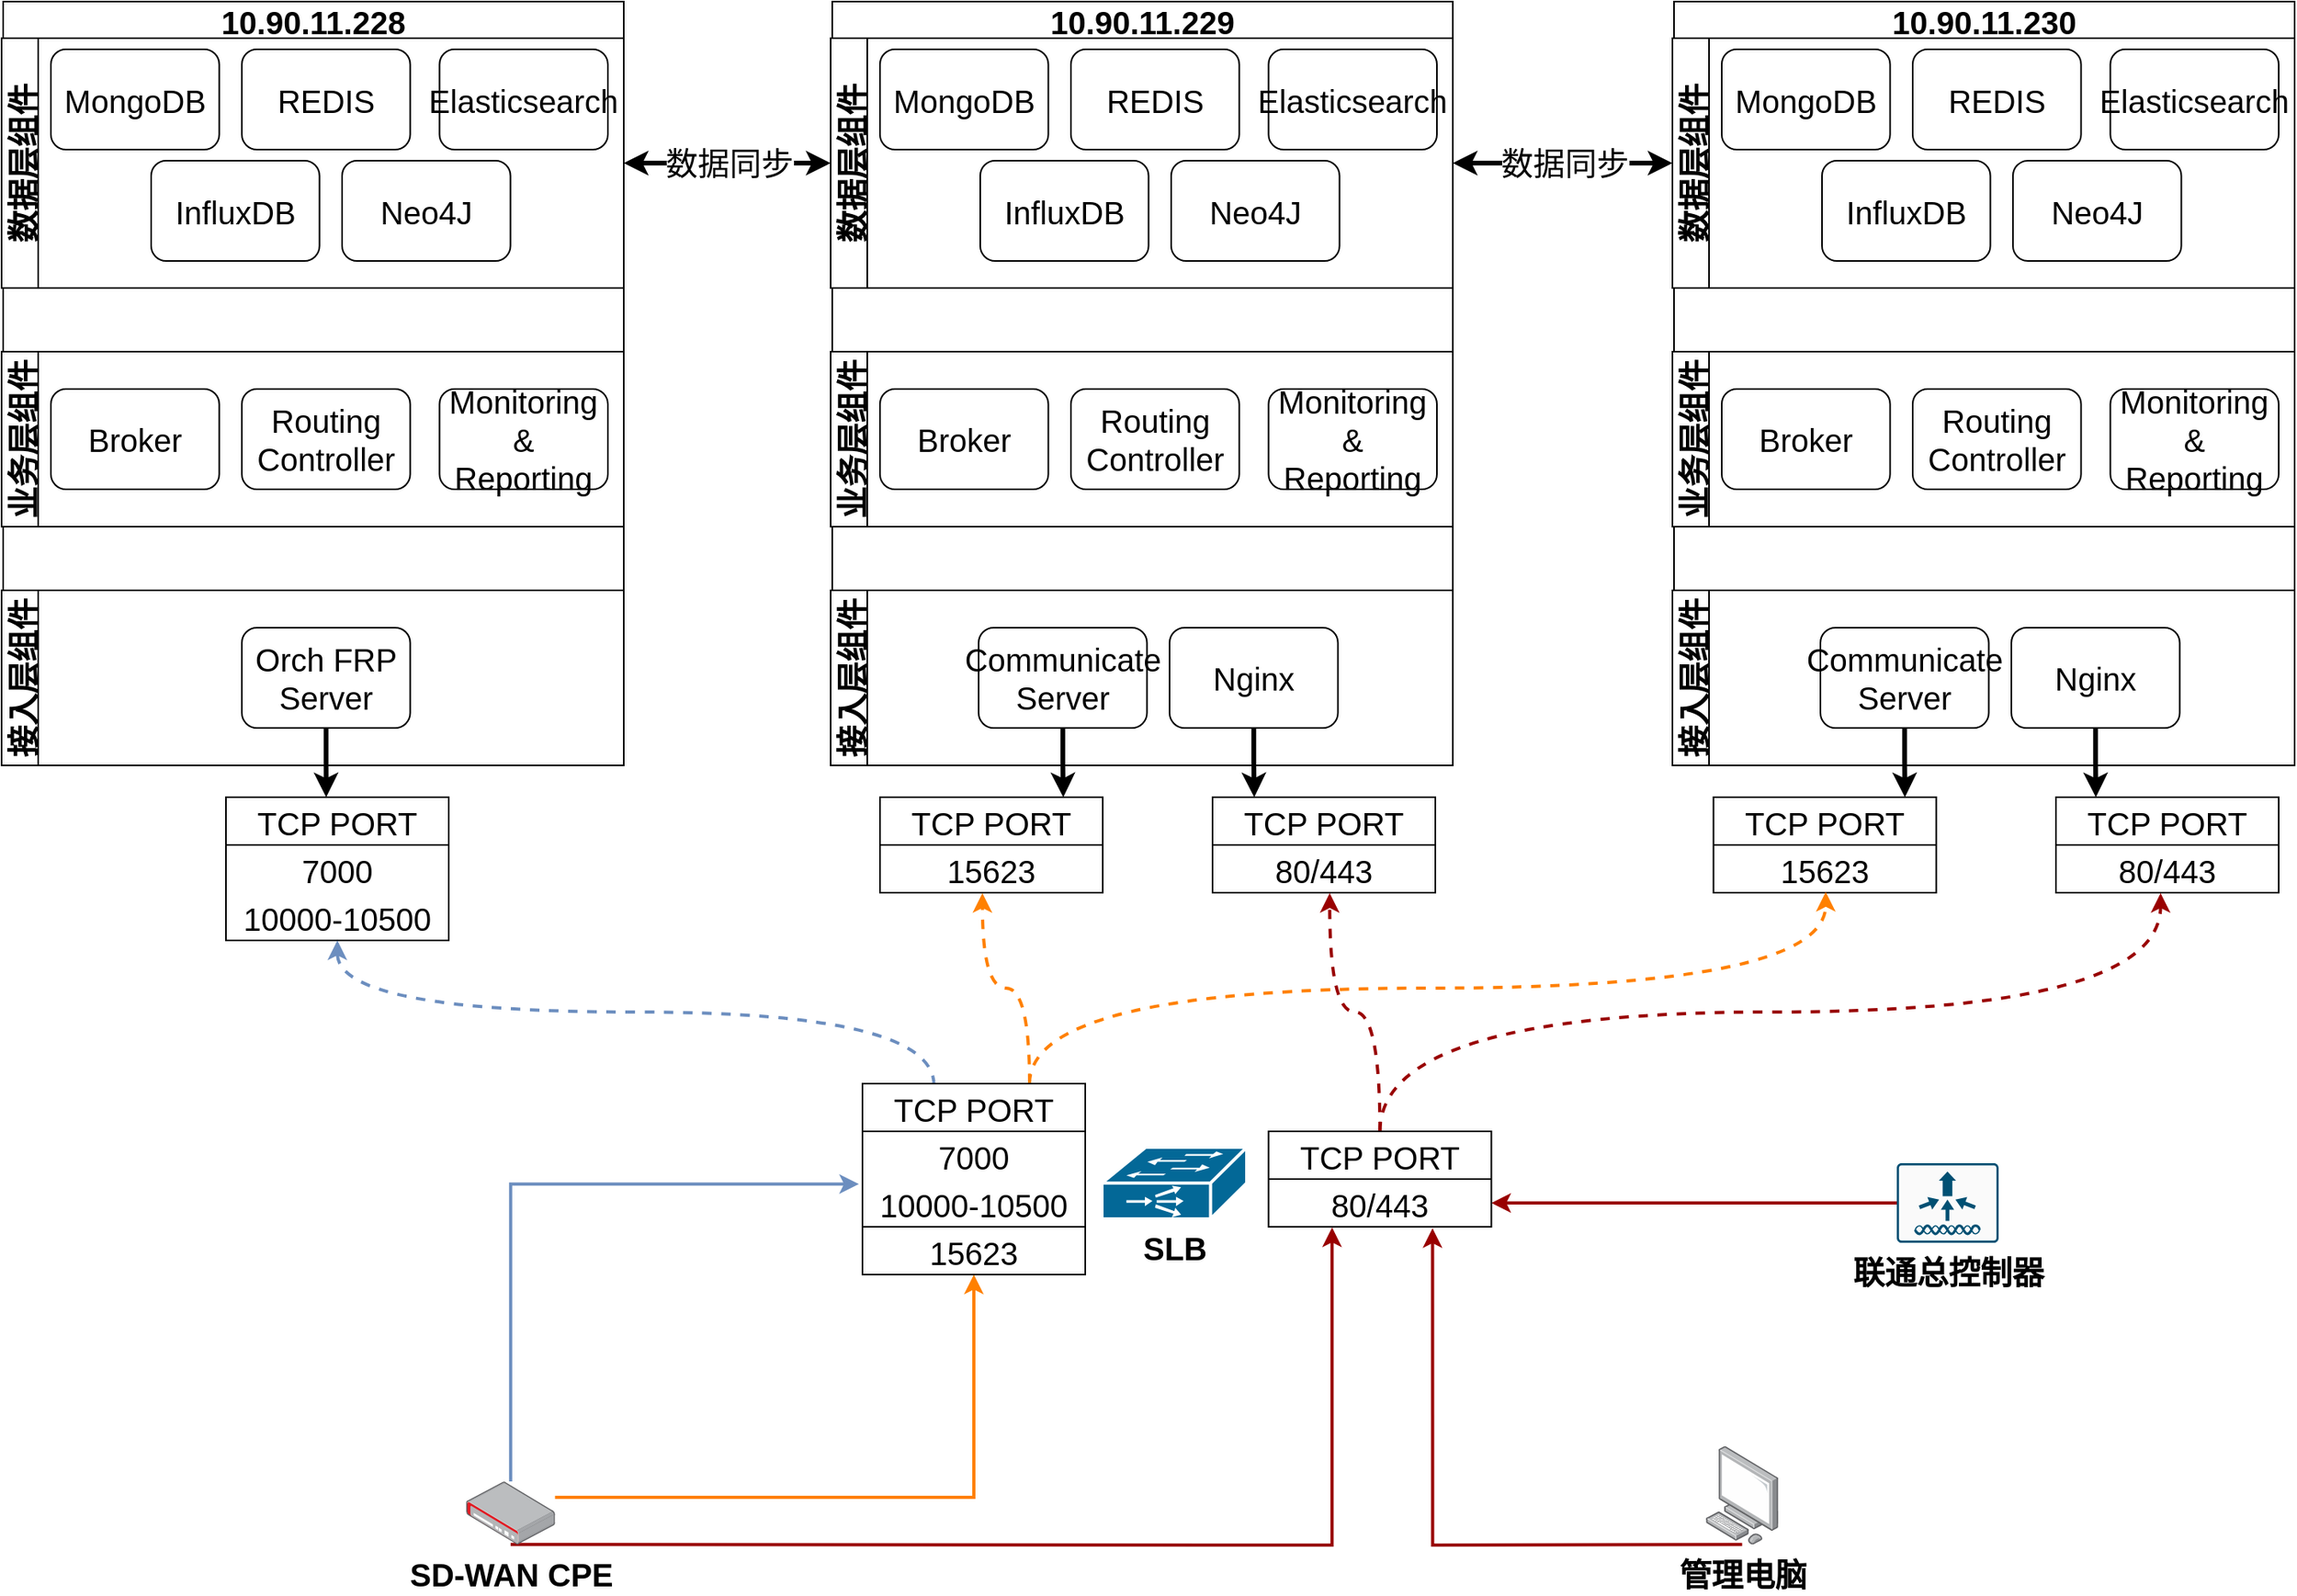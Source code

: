 <mxfile version="16.2.4" type="github" pages="2">
  <diagram id="iCxHkH0ye4skaw0CeFtn" name="Page-1">
    <mxGraphModel dx="2705" dy="1300" grid="1" gridSize="10" guides="1" tooltips="1" connect="1" arrows="1" fold="1" page="1" pageScale="1" pageWidth="827" pageHeight="1169" math="0" shadow="0">
      <root>
        <mxCell id="0" />
        <mxCell id="1" parent="0" />
        <mxCell id="NFXXbQDE4Z7tO0__Q5_t-3" value="10.90.11.229" style="swimlane;fontSize=20;align=center;" vertex="1" parent="1">
          <mxGeometry x="-239" y="270" width="390" height="480" as="geometry" />
        </mxCell>
        <mxCell id="NFXXbQDE4Z7tO0__Q5_t-4" value="数据层组件" style="swimlane;horizontal=0;fontSize=20;align=center;" vertex="1" parent="NFXXbQDE4Z7tO0__Q5_t-3">
          <mxGeometry x="-1" y="23" width="391" height="157" as="geometry" />
        </mxCell>
        <mxCell id="NFXXbQDE4Z7tO0__Q5_t-2" value="MongoDB" style="rounded=1;whiteSpace=wrap;html=1;fontSize=20;align=center;" vertex="1" parent="NFXXbQDE4Z7tO0__Q5_t-4">
          <mxGeometry x="31" y="7" width="105.791" height="63" as="geometry" />
        </mxCell>
        <mxCell id="NFXXbQDE4Z7tO0__Q5_t-9" value="REDIS" style="rounded=1;whiteSpace=wrap;html=1;fontSize=20;align=center;" vertex="1" parent="NFXXbQDE4Z7tO0__Q5_t-4">
          <mxGeometry x="150.999" y="7" width="105.791" height="63" as="geometry" />
        </mxCell>
        <mxCell id="NFXXbQDE4Z7tO0__Q5_t-11" value="Elasticsearch" style="rounded=1;whiteSpace=wrap;html=1;fontSize=20;align=center;" vertex="1" parent="NFXXbQDE4Z7tO0__Q5_t-4">
          <mxGeometry x="275.209" y="7" width="105.791" height="63" as="geometry" />
        </mxCell>
        <mxCell id="NFXXbQDE4Z7tO0__Q5_t-13" value="InfluxDB" style="rounded=1;whiteSpace=wrap;html=1;fontSize=20;align=center;" vertex="1" parent="NFXXbQDE4Z7tO0__Q5_t-4">
          <mxGeometry x="94" y="77" width="105.791" height="63" as="geometry" />
        </mxCell>
        <mxCell id="NFXXbQDE4Z7tO0__Q5_t-14" value="Neo4J" style="rounded=1;whiteSpace=wrap;html=1;fontSize=20;align=center;" vertex="1" parent="NFXXbQDE4Z7tO0__Q5_t-4">
          <mxGeometry x="213.999" y="77" width="105.791" height="63" as="geometry" />
        </mxCell>
        <mxCell id="NFXXbQDE4Z7tO0__Q5_t-15" value="业务层组件" style="swimlane;horizontal=0;fontSize=20;align=center;" vertex="1" parent="NFXXbQDE4Z7tO0__Q5_t-3">
          <mxGeometry x="-1" y="220" width="391" height="110" as="geometry" />
        </mxCell>
        <mxCell id="NFXXbQDE4Z7tO0__Q5_t-16" value="Broker" style="rounded=1;whiteSpace=wrap;html=1;fontSize=20;align=center;" vertex="1" parent="NFXXbQDE4Z7tO0__Q5_t-15">
          <mxGeometry x="31" y="23.5" width="105.791" height="63" as="geometry" />
        </mxCell>
        <mxCell id="NFXXbQDE4Z7tO0__Q5_t-17" value="Routing&lt;br style=&quot;font-size: 20px;&quot;&gt;Controller" style="rounded=1;whiteSpace=wrap;html=1;fontSize=20;align=center;" vertex="1" parent="NFXXbQDE4Z7tO0__Q5_t-15">
          <mxGeometry x="150.999" y="23.5" width="105.791" height="63" as="geometry" />
        </mxCell>
        <mxCell id="NFXXbQDE4Z7tO0__Q5_t-18" value="Monitoring &amp;amp;&lt;br style=&quot;font-size: 20px;&quot;&gt;Reporting" style="rounded=1;whiteSpace=wrap;html=1;fontSize=20;align=center;" vertex="1" parent="NFXXbQDE4Z7tO0__Q5_t-15">
          <mxGeometry x="275.209" y="23.5" width="105.791" height="63" as="geometry" />
        </mxCell>
        <mxCell id="NFXXbQDE4Z7tO0__Q5_t-21" value="接入层组件" style="swimlane;horizontal=0;fontSize=20;align=center;" vertex="1" parent="NFXXbQDE4Z7tO0__Q5_t-3">
          <mxGeometry x="-1" y="370" width="391" height="110" as="geometry" />
        </mxCell>
        <mxCell id="NFXXbQDE4Z7tO0__Q5_t-22" value="Communicate&lt;br style=&quot;font-size: 20px;&quot;&gt;Server" style="rounded=1;whiteSpace=wrap;html=1;fontSize=20;align=center;" vertex="1" parent="NFXXbQDE4Z7tO0__Q5_t-21">
          <mxGeometry x="93" y="23.5" width="105.791" height="63" as="geometry" />
        </mxCell>
        <mxCell id="NFXXbQDE4Z7tO0__Q5_t-23" value="Nginx" style="rounded=1;whiteSpace=wrap;html=1;fontSize=20;align=center;" vertex="1" parent="NFXXbQDE4Z7tO0__Q5_t-21">
          <mxGeometry x="212.999" y="23.5" width="105.791" height="63" as="geometry" />
        </mxCell>
        <mxCell id="NFXXbQDE4Z7tO0__Q5_t-25" value="10.90.11.228" style="swimlane;fontSize=20;align=center;" vertex="1" parent="1">
          <mxGeometry x="-760" y="270" width="390" height="480" as="geometry" />
        </mxCell>
        <mxCell id="NFXXbQDE4Z7tO0__Q5_t-26" value="数据层组件" style="swimlane;horizontal=0;fontSize=20;align=center;" vertex="1" parent="NFXXbQDE4Z7tO0__Q5_t-25">
          <mxGeometry x="-1" y="23" width="391" height="157" as="geometry" />
        </mxCell>
        <mxCell id="NFXXbQDE4Z7tO0__Q5_t-27" value="MongoDB" style="rounded=1;whiteSpace=wrap;html=1;fontSize=20;align=center;" vertex="1" parent="NFXXbQDE4Z7tO0__Q5_t-26">
          <mxGeometry x="31" y="7" width="105.791" height="63" as="geometry" />
        </mxCell>
        <mxCell id="NFXXbQDE4Z7tO0__Q5_t-28" value="REDIS" style="rounded=1;whiteSpace=wrap;html=1;fontSize=20;align=center;" vertex="1" parent="NFXXbQDE4Z7tO0__Q5_t-26">
          <mxGeometry x="150.999" y="7" width="105.791" height="63" as="geometry" />
        </mxCell>
        <mxCell id="NFXXbQDE4Z7tO0__Q5_t-29" value="Elasticsearch" style="rounded=1;whiteSpace=wrap;html=1;fontSize=20;align=center;" vertex="1" parent="NFXXbQDE4Z7tO0__Q5_t-26">
          <mxGeometry x="275.209" y="7" width="105.791" height="63" as="geometry" />
        </mxCell>
        <mxCell id="NFXXbQDE4Z7tO0__Q5_t-30" value="InfluxDB" style="rounded=1;whiteSpace=wrap;html=1;fontSize=20;align=center;" vertex="1" parent="NFXXbQDE4Z7tO0__Q5_t-26">
          <mxGeometry x="94" y="77" width="105.791" height="63" as="geometry" />
        </mxCell>
        <mxCell id="NFXXbQDE4Z7tO0__Q5_t-31" value="Neo4J" style="rounded=1;whiteSpace=wrap;html=1;fontSize=20;align=center;" vertex="1" parent="NFXXbQDE4Z7tO0__Q5_t-26">
          <mxGeometry x="213.999" y="77" width="105.791" height="63" as="geometry" />
        </mxCell>
        <mxCell id="NFXXbQDE4Z7tO0__Q5_t-32" value="业务层组件" style="swimlane;horizontal=0;fontSize=20;align=center;" vertex="1" parent="NFXXbQDE4Z7tO0__Q5_t-25">
          <mxGeometry x="-1" y="220" width="391" height="110" as="geometry" />
        </mxCell>
        <mxCell id="NFXXbQDE4Z7tO0__Q5_t-33" value="Broker" style="rounded=1;whiteSpace=wrap;html=1;fontSize=20;align=center;" vertex="1" parent="NFXXbQDE4Z7tO0__Q5_t-32">
          <mxGeometry x="31" y="23.5" width="105.791" height="63" as="geometry" />
        </mxCell>
        <mxCell id="NFXXbQDE4Z7tO0__Q5_t-34" value="Routing&lt;br style=&quot;font-size: 20px;&quot;&gt;Controller" style="rounded=1;whiteSpace=wrap;html=1;fontSize=20;align=center;" vertex="1" parent="NFXXbQDE4Z7tO0__Q5_t-32">
          <mxGeometry x="150.999" y="23.5" width="105.791" height="63" as="geometry" />
        </mxCell>
        <mxCell id="NFXXbQDE4Z7tO0__Q5_t-35" value="Monitoring &amp;amp;&lt;br style=&quot;font-size: 20px;&quot;&gt;Reporting" style="rounded=1;whiteSpace=wrap;html=1;fontSize=20;align=center;" vertex="1" parent="NFXXbQDE4Z7tO0__Q5_t-32">
          <mxGeometry x="275.209" y="23.5" width="105.791" height="63" as="geometry" />
        </mxCell>
        <mxCell id="NFXXbQDE4Z7tO0__Q5_t-36" value="接入层组件" style="swimlane;horizontal=0;fontSize=20;align=center;" vertex="1" parent="NFXXbQDE4Z7tO0__Q5_t-25">
          <mxGeometry x="-1" y="370" width="391" height="110" as="geometry" />
        </mxCell>
        <mxCell id="NFXXbQDE4Z7tO0__Q5_t-38" value="Orch FRP&lt;br style=&quot;font-size: 20px;&quot;&gt;Server" style="rounded=1;whiteSpace=wrap;html=1;fontSize=20;align=center;" vertex="1" parent="NFXXbQDE4Z7tO0__Q5_t-36">
          <mxGeometry x="150.999" y="23.5" width="105.791" height="63" as="geometry" />
        </mxCell>
        <mxCell id="NFXXbQDE4Z7tO0__Q5_t-56" value="10.90.11.230" style="swimlane;fontSize=20;align=center;" vertex="1" parent="1">
          <mxGeometry x="290" y="270" width="390" height="480" as="geometry" />
        </mxCell>
        <mxCell id="NFXXbQDE4Z7tO0__Q5_t-57" value="数据层组件" style="swimlane;horizontal=0;fontSize=20;align=center;" vertex="1" parent="NFXXbQDE4Z7tO0__Q5_t-56">
          <mxGeometry x="-1" y="23" width="391" height="157" as="geometry" />
        </mxCell>
        <mxCell id="NFXXbQDE4Z7tO0__Q5_t-58" value="MongoDB" style="rounded=1;whiteSpace=wrap;html=1;fontSize=20;align=center;" vertex="1" parent="NFXXbQDE4Z7tO0__Q5_t-57">
          <mxGeometry x="31" y="7" width="105.791" height="63" as="geometry" />
        </mxCell>
        <mxCell id="NFXXbQDE4Z7tO0__Q5_t-59" value="REDIS" style="rounded=1;whiteSpace=wrap;html=1;fontSize=20;align=center;" vertex="1" parent="NFXXbQDE4Z7tO0__Q5_t-57">
          <mxGeometry x="150.999" y="7" width="105.791" height="63" as="geometry" />
        </mxCell>
        <mxCell id="NFXXbQDE4Z7tO0__Q5_t-60" value="Elasticsearch" style="rounded=1;whiteSpace=wrap;html=1;fontSize=20;align=center;" vertex="1" parent="NFXXbQDE4Z7tO0__Q5_t-57">
          <mxGeometry x="275.209" y="7" width="105.791" height="63" as="geometry" />
        </mxCell>
        <mxCell id="NFXXbQDE4Z7tO0__Q5_t-61" value="InfluxDB" style="rounded=1;whiteSpace=wrap;html=1;fontSize=20;align=center;" vertex="1" parent="NFXXbQDE4Z7tO0__Q5_t-57">
          <mxGeometry x="94" y="77" width="105.791" height="63" as="geometry" />
        </mxCell>
        <mxCell id="NFXXbQDE4Z7tO0__Q5_t-62" value="Neo4J" style="rounded=1;whiteSpace=wrap;html=1;fontSize=20;align=center;" vertex="1" parent="NFXXbQDE4Z7tO0__Q5_t-57">
          <mxGeometry x="213.999" y="77" width="105.791" height="63" as="geometry" />
        </mxCell>
        <mxCell id="NFXXbQDE4Z7tO0__Q5_t-63" value="业务层组件" style="swimlane;horizontal=0;fontSize=20;align=center;" vertex="1" parent="NFXXbQDE4Z7tO0__Q5_t-56">
          <mxGeometry x="-1" y="220" width="391" height="110" as="geometry" />
        </mxCell>
        <mxCell id="NFXXbQDE4Z7tO0__Q5_t-64" value="Broker" style="rounded=1;whiteSpace=wrap;html=1;fontSize=20;align=center;" vertex="1" parent="NFXXbQDE4Z7tO0__Q5_t-63">
          <mxGeometry x="31" y="23.5" width="105.791" height="63" as="geometry" />
        </mxCell>
        <mxCell id="NFXXbQDE4Z7tO0__Q5_t-65" value="Routing&lt;br style=&quot;font-size: 20px;&quot;&gt;Controller" style="rounded=1;whiteSpace=wrap;html=1;fontSize=20;align=center;" vertex="1" parent="NFXXbQDE4Z7tO0__Q5_t-63">
          <mxGeometry x="150.999" y="23.5" width="105.791" height="63" as="geometry" />
        </mxCell>
        <mxCell id="NFXXbQDE4Z7tO0__Q5_t-66" value="Monitoring &amp;amp;&lt;br style=&quot;font-size: 20px;&quot;&gt;Reporting" style="rounded=1;whiteSpace=wrap;html=1;fontSize=20;align=center;" vertex="1" parent="NFXXbQDE4Z7tO0__Q5_t-63">
          <mxGeometry x="275.209" y="23.5" width="105.791" height="63" as="geometry" />
        </mxCell>
        <mxCell id="NFXXbQDE4Z7tO0__Q5_t-67" value="接入层组件" style="swimlane;horizontal=0;fontSize=20;align=center;" vertex="1" parent="NFXXbQDE4Z7tO0__Q5_t-56">
          <mxGeometry x="-1" y="370" width="391" height="110" as="geometry" />
        </mxCell>
        <mxCell id="NFXXbQDE4Z7tO0__Q5_t-68" value="Communicate&lt;br style=&quot;font-size: 20px;&quot;&gt;Server" style="rounded=1;whiteSpace=wrap;html=1;fontSize=20;align=center;" vertex="1" parent="NFXXbQDE4Z7tO0__Q5_t-67">
          <mxGeometry x="93" y="23.5" width="105.791" height="63" as="geometry" />
        </mxCell>
        <mxCell id="NFXXbQDE4Z7tO0__Q5_t-69" value="Nginx" style="rounded=1;whiteSpace=wrap;html=1;fontSize=20;align=center;" vertex="1" parent="NFXXbQDE4Z7tO0__Q5_t-67">
          <mxGeometry x="212.999" y="23.5" width="105.791" height="63" as="geometry" />
        </mxCell>
        <mxCell id="NFXXbQDE4Z7tO0__Q5_t-71" style="edgeStyle=orthogonalEdgeStyle;rounded=0;orthogonalLoop=1;jettySize=auto;html=1;exitX=1;exitY=0.5;exitDx=0;exitDy=0;entryX=0;entryY=0.5;entryDx=0;entryDy=0;startArrow=classic;startFill=1;endSize=6;strokeWidth=3;fontSize=20;align=center;" edge="1" parent="1" source="NFXXbQDE4Z7tO0__Q5_t-26" target="NFXXbQDE4Z7tO0__Q5_t-4">
          <mxGeometry relative="1" as="geometry" />
        </mxCell>
        <mxCell id="NFXXbQDE4Z7tO0__Q5_t-133" value="数据同步" style="edgeLabel;html=1;align=center;verticalAlign=middle;resizable=0;points=[];fontSize=20;fontColor=#000000;" vertex="1" connectable="0" parent="NFXXbQDE4Z7tO0__Q5_t-71">
          <mxGeometry x="-0.192" y="2" relative="1" as="geometry">
            <mxPoint x="13" y="1" as="offset" />
          </mxGeometry>
        </mxCell>
        <mxCell id="NFXXbQDE4Z7tO0__Q5_t-72" style="edgeStyle=orthogonalEdgeStyle;rounded=0;orthogonalLoop=1;jettySize=auto;html=1;exitX=1;exitY=0.5;exitDx=0;exitDy=0;entryX=0;entryY=0.5;entryDx=0;entryDy=0;startArrow=classic;startFill=1;endSize=6;strokeWidth=3;fontSize=20;align=center;" edge="1" parent="1" source="NFXXbQDE4Z7tO0__Q5_t-4" target="NFXXbQDE4Z7tO0__Q5_t-57">
          <mxGeometry relative="1" as="geometry" />
        </mxCell>
        <mxCell id="NFXXbQDE4Z7tO0__Q5_t-135" value="数据同步" style="edgeLabel;html=1;align=center;verticalAlign=middle;resizable=0;points=[];fontSize=20;fontColor=#000000;" vertex="1" connectable="0" parent="NFXXbQDE4Z7tO0__Q5_t-72">
          <mxGeometry x="-0.235" y="4" relative="1" as="geometry">
            <mxPoint x="17" y="3" as="offset" />
          </mxGeometry>
        </mxCell>
        <mxCell id="NFXXbQDE4Z7tO0__Q5_t-103" style="edgeStyle=orthogonalEdgeStyle;rounded=0;orthogonalLoop=1;jettySize=auto;html=1;entryX=-0.016;entryY=0.103;entryDx=0;entryDy=0;startArrow=none;startFill=0;endSize=6;strokeWidth=2;fontSize=20;entryPerimeter=0;strokeColor=#6c8ebf;fontColor=#007FFF;fillColor=#dae8fc;align=center;" edge="1" parent="1" source="NFXXbQDE4Z7tO0__Q5_t-73" target="NFXXbQDE4Z7tO0__Q5_t-113">
          <mxGeometry relative="1" as="geometry">
            <mxPoint x="-230" y="1012.5" as="targetPoint" />
            <Array as="points">
              <mxPoint x="-441" y="1013" />
            </Array>
          </mxGeometry>
        </mxCell>
        <mxCell id="NFXXbQDE4Z7tO0__Q5_t-130" style="edgeStyle=orthogonalEdgeStyle;rounded=0;orthogonalLoop=1;jettySize=auto;html=1;entryX=0.5;entryY=1;entryDx=0;entryDy=0;entryPerimeter=0;fontSize=20;fontColor=default;startArrow=none;startFill=0;endSize=6;strokeWidth=2;strokeColor=#FF8000;align=center;" edge="1" parent="1" source="NFXXbQDE4Z7tO0__Q5_t-73" target="NFXXbQDE4Z7tO0__Q5_t-114">
          <mxGeometry relative="1" as="geometry">
            <Array as="points">
              <mxPoint x="-150" y="1210" />
            </Array>
          </mxGeometry>
        </mxCell>
        <mxCell id="NFXXbQDE4Z7tO0__Q5_t-132" style="edgeStyle=orthogonalEdgeStyle;rounded=0;orthogonalLoop=1;jettySize=auto;html=1;entryX=0.285;entryY=1.012;entryDx=0;entryDy=0;entryPerimeter=0;fontSize=20;fontColor=#007FFF;startArrow=none;startFill=0;endSize=6;strokeColor=#990000;strokeWidth=2;align=center;" edge="1" parent="1" source="NFXXbQDE4Z7tO0__Q5_t-73" target="NFXXbQDE4Z7tO0__Q5_t-120">
          <mxGeometry relative="1" as="geometry">
            <Array as="points">
              <mxPoint x="75" y="1240" />
            </Array>
          </mxGeometry>
        </mxCell>
        <mxCell id="NFXXbQDE4Z7tO0__Q5_t-73" value="&lt;b style=&quot;font-size: 20px;&quot;&gt;SD-WAN CPE&lt;/b&gt;" style="points=[];aspect=fixed;html=1;align=center;shadow=0;dashed=0;image;image=img/lib/allied_telesis/security/Router_VPN.svg;fontSize=20;" vertex="1" parent="1">
          <mxGeometry x="-469" y="1200" width="55.8" height="39.6" as="geometry" />
        </mxCell>
        <mxCell id="NFXXbQDE4Z7tO0__Q5_t-74" style="edgeStyle=orthogonalEdgeStyle;rounded=0;orthogonalLoop=1;jettySize=auto;html=1;exitX=0.5;exitY=1;exitDx=0;exitDy=0;startArrow=none;startFill=0;endSize=6;strokeWidth=3;fontSize=20;align=center;" edge="1" parent="1" source="NFXXbQDE4Z7tO0__Q5_t-38">
          <mxGeometry relative="1" as="geometry">
            <mxPoint x="-557" y="770" as="targetPoint" />
          </mxGeometry>
        </mxCell>
        <mxCell id="NFXXbQDE4Z7tO0__Q5_t-82" value="&lt;b style=&quot;font-size: 20px;&quot;&gt;SLB&lt;/b&gt;" style="shape=mxgraph.cisco.misc.ios_slb;html=1;pointerEvents=1;dashed=0;fillColor=#036897;strokeColor=#ffffff;strokeWidth=2;verticalLabelPosition=bottom;verticalAlign=top;align=center;outlineConnect=0;fontSize=20;" vertex="1" parent="1">
          <mxGeometry x="-69.5" y="990" width="91" height="45" as="geometry" />
        </mxCell>
        <mxCell id="NFXXbQDE4Z7tO0__Q5_t-122" style="edgeStyle=orthogonalEdgeStyle;rounded=0;orthogonalLoop=1;jettySize=auto;html=1;startArrow=none;startFill=0;endSize=6;strokeWidth=2;fontSize=20;strokeColor=#990000;curved=1;entryX=1;entryY=0.75;entryDx=0;entryDy=0;align=center;" edge="1" parent="1" source="NFXXbQDE4Z7tO0__Q5_t-85" target="NFXXbQDE4Z7tO0__Q5_t-119">
          <mxGeometry relative="1" as="geometry">
            <mxPoint x="180" y="1000" as="targetPoint" />
          </mxGeometry>
        </mxCell>
        <mxCell id="NFXXbQDE4Z7tO0__Q5_t-85" value="&lt;b style=&quot;font-size: 20px;&quot;&gt;联通总控制器&lt;/b&gt;" style="sketch=0;points=[[0.015,0.015,0],[0.985,0.015,0],[0.985,0.985,0],[0.015,0.985,0],[0.25,0,0],[0.5,0,0],[0.75,0,0],[1,0.25,0],[1,0.5,0],[1,0.75,0],[0.75,1,0],[0.5,1,0],[0.25,1,0],[0,0.75,0],[0,0.5,0],[0,0.25,0]];verticalLabelPosition=bottom;html=1;verticalAlign=top;aspect=fixed;align=center;pointerEvents=1;shape=mxgraph.cisco19.rect;prIcon=wireless_lan_controller;fillColor=#FAFAFA;strokeColor=#005073;fontSize=20;" vertex="1" parent="1">
          <mxGeometry x="430" y="1000" width="64" height="50" as="geometry" />
        </mxCell>
        <mxCell id="NFXXbQDE4Z7tO0__Q5_t-88" value="TCP PORT" style="swimlane;fontStyle=0;childLayout=stackLayout;horizontal=1;startSize=30;horizontalStack=0;resizeParent=1;resizeParentMax=0;resizeLast=0;collapsible=1;marginBottom=0;fontSize=20;align=center;" vertex="1" parent="1">
          <mxGeometry x="-620" y="770" width="140" height="90" as="geometry" />
        </mxCell>
        <mxCell id="NFXXbQDE4Z7tO0__Q5_t-89" value="7000" style="text;strokeColor=none;fillColor=none;align=center;verticalAlign=middle;spacingLeft=4;spacingRight=4;overflow=hidden;points=[[0,0.5],[1,0.5]];portConstraint=eastwest;rotatable=0;fontSize=20;" vertex="1" parent="NFXXbQDE4Z7tO0__Q5_t-88">
          <mxGeometry y="30" width="140" height="30" as="geometry" />
        </mxCell>
        <mxCell id="NFXXbQDE4Z7tO0__Q5_t-90" value="10000-10500" style="text;strokeColor=none;fillColor=none;align=center;verticalAlign=middle;spacingLeft=4;spacingRight=4;overflow=hidden;points=[[0,0.5],[1,0.5]];portConstraint=eastwest;rotatable=0;fontSize=20;" vertex="1" parent="NFXXbQDE4Z7tO0__Q5_t-88">
          <mxGeometry y="60" width="140" height="30" as="geometry" />
        </mxCell>
        <mxCell id="NFXXbQDE4Z7tO0__Q5_t-92" value="TCP PORT" style="swimlane;fontStyle=0;childLayout=stackLayout;horizontal=1;startSize=30;horizontalStack=0;resizeParent=1;resizeParentMax=0;resizeLast=0;collapsible=1;marginBottom=0;fontSize=20;align=center;" vertex="1" parent="1">
          <mxGeometry x="-209" y="770" width="140" height="60" as="geometry" />
        </mxCell>
        <mxCell id="NFXXbQDE4Z7tO0__Q5_t-93" value="15623" style="text;strokeColor=none;fillColor=none;align=center;verticalAlign=middle;spacingLeft=4;spacingRight=4;overflow=hidden;points=[[0,0.5],[1,0.5]];portConstraint=eastwest;rotatable=0;fontSize=20;" vertex="1" parent="NFXXbQDE4Z7tO0__Q5_t-92">
          <mxGeometry y="30" width="140" height="30" as="geometry" />
        </mxCell>
        <mxCell id="NFXXbQDE4Z7tO0__Q5_t-95" value="TCP PORT" style="swimlane;fontStyle=0;childLayout=stackLayout;horizontal=1;startSize=30;horizontalStack=0;resizeParent=1;resizeParentMax=0;resizeLast=0;collapsible=1;marginBottom=0;fontSize=20;align=center;" vertex="1" parent="1">
          <mxGeometry y="770" width="140" height="60" as="geometry" />
        </mxCell>
        <mxCell id="NFXXbQDE4Z7tO0__Q5_t-96" value="80/443" style="text;strokeColor=none;fillColor=none;align=center;verticalAlign=middle;spacingLeft=4;spacingRight=4;overflow=hidden;points=[[0,0.5],[1,0.5]];portConstraint=eastwest;rotatable=0;fontSize=20;" vertex="1" parent="NFXXbQDE4Z7tO0__Q5_t-95">
          <mxGeometry y="30" width="140" height="30" as="geometry" />
        </mxCell>
        <mxCell id="NFXXbQDE4Z7tO0__Q5_t-98" value="TCP PORT" style="swimlane;fontStyle=0;childLayout=stackLayout;horizontal=1;startSize=30;horizontalStack=0;resizeParent=1;resizeParentMax=0;resizeLast=0;collapsible=1;marginBottom=0;fontSize=20;align=center;" vertex="1" parent="1">
          <mxGeometry x="314.8" y="770" width="140" height="60" as="geometry" />
        </mxCell>
        <mxCell id="NFXXbQDE4Z7tO0__Q5_t-99" value="15623" style="text;strokeColor=none;fillColor=none;align=center;verticalAlign=middle;spacingLeft=4;spacingRight=4;overflow=hidden;points=[[0,0.5],[1,0.5]];portConstraint=eastwest;rotatable=0;fontSize=20;" vertex="1" parent="NFXXbQDE4Z7tO0__Q5_t-98">
          <mxGeometry y="30" width="140" height="30" as="geometry" />
        </mxCell>
        <mxCell id="NFXXbQDE4Z7tO0__Q5_t-100" value="TCP PORT" style="swimlane;fontStyle=0;childLayout=stackLayout;horizontal=1;startSize=30;horizontalStack=0;resizeParent=1;resizeParentMax=0;resizeLast=0;collapsible=1;marginBottom=0;fontSize=20;align=center;" vertex="1" parent="1">
          <mxGeometry x="530" y="770" width="140" height="60" as="geometry" />
        </mxCell>
        <mxCell id="NFXXbQDE4Z7tO0__Q5_t-101" value="80/443" style="text;strokeColor=none;fillColor=none;align=center;verticalAlign=middle;spacingLeft=4;spacingRight=4;overflow=hidden;points=[[0,0.5],[1,0.5]];portConstraint=eastwest;rotatable=0;fontSize=20;" vertex="1" parent="NFXXbQDE4Z7tO0__Q5_t-100">
          <mxGeometry y="30" width="140" height="30" as="geometry" />
        </mxCell>
        <mxCell id="NFXXbQDE4Z7tO0__Q5_t-123" style="edgeStyle=orthogonalEdgeStyle;rounded=0;orthogonalLoop=1;jettySize=auto;html=1;startArrow=none;startFill=0;endSize=6;strokeWidth=2;fontSize=20;strokeColor=#990000;entryX=0.736;entryY=1.031;entryDx=0;entryDy=0;entryPerimeter=0;align=center;" edge="1" parent="1" source="NFXXbQDE4Z7tO0__Q5_t-105" target="NFXXbQDE4Z7tO0__Q5_t-120">
          <mxGeometry relative="1" as="geometry">
            <mxPoint x="180" y="1025" as="targetPoint" />
            <Array as="points">
              <mxPoint x="138" y="1240" />
            </Array>
          </mxGeometry>
        </mxCell>
        <mxCell id="NFXXbQDE4Z7tO0__Q5_t-105" value="&lt;b style=&quot;font-size: 20px;&quot;&gt;管理电脑&lt;/b&gt;" style="points=[];aspect=fixed;html=1;align=center;shadow=0;dashed=0;image;image=img/lib/allied_telesis/computer_and_terminals/Personal_Computer.svg;fontSize=20;" vertex="1" parent="1">
          <mxGeometry x="310" y="1177.8" width="45.6" height="61.8" as="geometry" />
        </mxCell>
        <mxCell id="NFXXbQDE4Z7tO0__Q5_t-127" style="edgeStyle=orthogonalEdgeStyle;curved=1;rounded=0;orthogonalLoop=1;jettySize=auto;html=1;entryX=0.46;entryY=1.01;entryDx=0;entryDy=0;entryPerimeter=0;dashed=1;startArrow=none;startFill=0;endSize=6;strokeWidth=2;fontSize=20;strokeColor=#FF8000;exitX=0.75;exitY=0;exitDx=0;exitDy=0;align=center;" edge="1" parent="1" source="NFXXbQDE4Z7tO0__Q5_t-111" target="NFXXbQDE4Z7tO0__Q5_t-93">
          <mxGeometry relative="1" as="geometry" />
        </mxCell>
        <mxCell id="NFXXbQDE4Z7tO0__Q5_t-128" style="edgeStyle=orthogonalEdgeStyle;curved=1;rounded=0;orthogonalLoop=1;jettySize=auto;html=1;entryX=0.504;entryY=0.985;entryDx=0;entryDy=0;entryPerimeter=0;dashed=1;startArrow=none;startFill=0;endSize=6;strokeWidth=2;fontSize=20;strokeColor=#FF8000;exitX=0.75;exitY=0;exitDx=0;exitDy=0;align=center;" edge="1" parent="1" source="NFXXbQDE4Z7tO0__Q5_t-111" target="NFXXbQDE4Z7tO0__Q5_t-99">
          <mxGeometry relative="1" as="geometry" />
        </mxCell>
        <mxCell id="NFXXbQDE4Z7tO0__Q5_t-129" style="edgeStyle=orthogonalEdgeStyle;curved=1;rounded=0;orthogonalLoop=1;jettySize=auto;html=1;entryX=0.5;entryY=1;entryDx=0;entryDy=0;dashed=1;startArrow=none;startFill=0;endSize=6;strokeWidth=2;fontSize=20;fontColor=#007FFF;fillColor=#dae8fc;strokeColor=#6c8ebf;exitX=0.321;exitY=0.007;exitDx=0;exitDy=0;exitPerimeter=0;align=center;" edge="1" parent="1" source="NFXXbQDE4Z7tO0__Q5_t-111" target="NFXXbQDE4Z7tO0__Q5_t-88">
          <mxGeometry relative="1" as="geometry" />
        </mxCell>
        <mxCell id="NFXXbQDE4Z7tO0__Q5_t-111" value="TCP PORT" style="swimlane;fontStyle=0;childLayout=stackLayout;horizontal=1;startSize=30;horizontalStack=0;resizeParent=1;resizeParentMax=0;resizeLast=0;collapsible=1;marginBottom=0;fontSize=20;align=center;" vertex="1" parent="1">
          <mxGeometry x="-220" y="950" width="140" height="120" as="geometry" />
        </mxCell>
        <mxCell id="NFXXbQDE4Z7tO0__Q5_t-112" value="7000" style="text;strokeColor=none;fillColor=none;align=center;verticalAlign=middle;spacingLeft=4;spacingRight=4;overflow=hidden;points=[[0,0.5],[1,0.5]];portConstraint=eastwest;rotatable=0;fontSize=20;" vertex="1" parent="NFXXbQDE4Z7tO0__Q5_t-111">
          <mxGeometry y="30" width="140" height="30" as="geometry" />
        </mxCell>
        <mxCell id="NFXXbQDE4Z7tO0__Q5_t-113" value="10000-10500" style="text;strokeColor=none;fillColor=none;align=center;verticalAlign=middle;spacingLeft=4;spacingRight=4;overflow=hidden;points=[[0,0.5],[1,0.5]];portConstraint=eastwest;rotatable=0;fontSize=20;" vertex="1" parent="NFXXbQDE4Z7tO0__Q5_t-111">
          <mxGeometry y="60" width="140" height="30" as="geometry" />
        </mxCell>
        <mxCell id="NFXXbQDE4Z7tO0__Q5_t-114" value="15623" style="text;strokeColor=default;fillColor=none;align=center;verticalAlign=middle;spacingLeft=4;spacingRight=4;overflow=hidden;points=[[0,0.5],[1,0.5]];portConstraint=eastwest;rotatable=0;fontSize=20;" vertex="1" parent="NFXXbQDE4Z7tO0__Q5_t-111">
          <mxGeometry y="90" width="140" height="30" as="geometry" />
        </mxCell>
        <mxCell id="NFXXbQDE4Z7tO0__Q5_t-124" style="edgeStyle=orthogonalEdgeStyle;rounded=0;orthogonalLoop=1;jettySize=auto;html=1;entryX=0.526;entryY=1.01;entryDx=0;entryDy=0;entryPerimeter=0;startArrow=none;startFill=0;endSize=6;strokeWidth=2;curved=1;dashed=1;fontSize=20;strokeColor=#990000;align=center;" edge="1" parent="1" source="NFXXbQDE4Z7tO0__Q5_t-119" target="NFXXbQDE4Z7tO0__Q5_t-96">
          <mxGeometry relative="1" as="geometry" />
        </mxCell>
        <mxCell id="NFXXbQDE4Z7tO0__Q5_t-126" style="edgeStyle=orthogonalEdgeStyle;curved=1;rounded=0;orthogonalLoop=1;jettySize=auto;html=1;entryX=0.47;entryY=1.01;entryDx=0;entryDy=0;entryPerimeter=0;dashed=1;startArrow=none;startFill=0;endSize=6;strokeWidth=2;fontSize=20;strokeColor=#990000;align=center;" edge="1" parent="1" source="NFXXbQDE4Z7tO0__Q5_t-119" target="NFXXbQDE4Z7tO0__Q5_t-101">
          <mxGeometry relative="1" as="geometry" />
        </mxCell>
        <mxCell id="NFXXbQDE4Z7tO0__Q5_t-119" value="TCP PORT" style="swimlane;fontStyle=0;childLayout=stackLayout;horizontal=1;startSize=30;horizontalStack=0;resizeParent=1;resizeParentMax=0;resizeLast=0;collapsible=1;marginBottom=0;fontSize=20;align=center;" vertex="1" parent="1">
          <mxGeometry x="35.21" y="980" width="140" height="60" as="geometry" />
        </mxCell>
        <mxCell id="NFXXbQDE4Z7tO0__Q5_t-120" value="80/443" style="text;strokeColor=none;fillColor=none;align=center;verticalAlign=middle;spacingLeft=4;spacingRight=4;overflow=hidden;points=[[0,0.5],[1,0.5]];portConstraint=eastwest;rotatable=0;fontSize=20;" vertex="1" parent="NFXXbQDE4Z7tO0__Q5_t-119">
          <mxGeometry y="30" width="140" height="30" as="geometry" />
        </mxCell>
        <mxCell id="NFXXbQDE4Z7tO0__Q5_t-136" value="" style="group;align=center;fontSize=20;" vertex="1" connectable="0" parent="1">
          <mxGeometry x="-93.78" y="770" width="648.89" height="20" as="geometry" />
        </mxCell>
        <mxCell id="NFXXbQDE4Z7tO0__Q5_t-76" style="edgeStyle=orthogonalEdgeStyle;rounded=0;orthogonalLoop=1;jettySize=auto;html=1;exitX=0.5;exitY=1;exitDx=0;exitDy=0;startArrow=none;startFill=0;endSize=6;strokeWidth=3;fontSize=20;align=center;" edge="1" parent="NFXXbQDE4Z7tO0__Q5_t-136" source="NFXXbQDE4Z7tO0__Q5_t-22">
          <mxGeometry relative="1" as="geometry">
            <mxPoint as="targetPoint" />
          </mxGeometry>
        </mxCell>
        <mxCell id="NFXXbQDE4Z7tO0__Q5_t-77" style="edgeStyle=orthogonalEdgeStyle;rounded=0;orthogonalLoop=1;jettySize=auto;html=1;exitX=0.5;exitY=1;exitDx=0;exitDy=0;startArrow=none;startFill=0;endSize=6;strokeWidth=3;fontSize=20;align=center;" edge="1" parent="NFXXbQDE4Z7tO0__Q5_t-136" source="NFXXbQDE4Z7tO0__Q5_t-23">
          <mxGeometry relative="1" as="geometry">
            <mxPoint x="120.0" as="targetPoint" />
          </mxGeometry>
        </mxCell>
        <mxCell id="NFXXbQDE4Z7tO0__Q5_t-80" style="edgeStyle=orthogonalEdgeStyle;rounded=0;orthogonalLoop=1;jettySize=auto;html=1;exitX=0.5;exitY=1;exitDx=0;exitDy=0;startArrow=none;startFill=0;endSize=6;strokeWidth=3;fontSize=20;align=center;" edge="1" parent="NFXXbQDE4Z7tO0__Q5_t-136" source="NFXXbQDE4Z7tO0__Q5_t-68">
          <mxGeometry relative="1" as="geometry">
            <mxPoint x="528.89" as="targetPoint" />
          </mxGeometry>
        </mxCell>
        <mxCell id="NFXXbQDE4Z7tO0__Q5_t-81" style="edgeStyle=orthogonalEdgeStyle;rounded=0;orthogonalLoop=1;jettySize=auto;html=1;exitX=0.5;exitY=1;exitDx=0;exitDy=0;startArrow=none;startFill=0;endSize=6;strokeWidth=3;fontSize=20;align=center;" edge="1" parent="NFXXbQDE4Z7tO0__Q5_t-136" source="NFXXbQDE4Z7tO0__Q5_t-69">
          <mxGeometry relative="1" as="geometry">
            <mxPoint x="648.89" as="targetPoint" />
          </mxGeometry>
        </mxCell>
      </root>
    </mxGraphModel>
  </diagram>
  <diagram name="Copy of Page-1" id="nLv-VZMv_DoczJahGOMI">
    <mxGraphModel dx="2329" dy="1040" grid="1" gridSize="10" guides="1" tooltips="1" connect="1" arrows="1" fold="1" page="1" pageScale="1" pageWidth="827" pageHeight="1169" math="0" shadow="0">
      <root>
        <mxCell id="-IdzMazdB2LaAprG_5rP-0" />
        <mxCell id="-IdzMazdB2LaAprG_5rP-1" parent="-IdzMazdB2LaAprG_5rP-0" />
        <mxCell id="-IdzMazdB2LaAprG_5rP-2" value="10.90.11.229" style="swimlane;fontSize=20;align=center;" vertex="1" parent="-IdzMazdB2LaAprG_5rP-1">
          <mxGeometry x="-239" y="270" width="390" height="480" as="geometry" />
        </mxCell>
        <mxCell id="-IdzMazdB2LaAprG_5rP-3" value="数据层组件" style="swimlane;horizontal=0;fontSize=20;align=center;" vertex="1" parent="-IdzMazdB2LaAprG_5rP-2">
          <mxGeometry x="-1" y="23" width="391" height="157" as="geometry" />
        </mxCell>
        <mxCell id="-IdzMazdB2LaAprG_5rP-4" value="MongoDB" style="rounded=1;whiteSpace=wrap;html=1;fontSize=20;align=center;" vertex="1" parent="-IdzMazdB2LaAprG_5rP-3">
          <mxGeometry x="31" y="7" width="105.791" height="63" as="geometry" />
        </mxCell>
        <mxCell id="-IdzMazdB2LaAprG_5rP-5" value="REDIS" style="rounded=1;whiteSpace=wrap;html=1;fontSize=20;align=center;" vertex="1" parent="-IdzMazdB2LaAprG_5rP-3">
          <mxGeometry x="150.999" y="7" width="105.791" height="63" as="geometry" />
        </mxCell>
        <mxCell id="-IdzMazdB2LaAprG_5rP-6" value="Elasticsearch" style="rounded=1;whiteSpace=wrap;html=1;fontSize=20;align=center;" vertex="1" parent="-IdzMazdB2LaAprG_5rP-3">
          <mxGeometry x="275.209" y="7" width="105.791" height="63" as="geometry" />
        </mxCell>
        <mxCell id="-IdzMazdB2LaAprG_5rP-7" value="InfluxDB" style="rounded=1;whiteSpace=wrap;html=1;fontSize=20;align=center;" vertex="1" parent="-IdzMazdB2LaAprG_5rP-3">
          <mxGeometry x="94" y="77" width="105.791" height="63" as="geometry" />
        </mxCell>
        <mxCell id="-IdzMazdB2LaAprG_5rP-8" value="Neo4J" style="rounded=1;whiteSpace=wrap;html=1;fontSize=20;align=center;" vertex="1" parent="-IdzMazdB2LaAprG_5rP-3">
          <mxGeometry x="213.999" y="77" width="105.791" height="63" as="geometry" />
        </mxCell>
        <mxCell id="-IdzMazdB2LaAprG_5rP-9" value="业务层组件" style="swimlane;horizontal=0;fontSize=20;align=center;" vertex="1" parent="-IdzMazdB2LaAprG_5rP-2">
          <mxGeometry x="-1" y="220" width="391" height="110" as="geometry" />
        </mxCell>
        <mxCell id="-IdzMazdB2LaAprG_5rP-10" value="Broker" style="rounded=1;whiteSpace=wrap;html=1;fontSize=20;align=center;" vertex="1" parent="-IdzMazdB2LaAprG_5rP-9">
          <mxGeometry x="31" y="23.5" width="105.791" height="63" as="geometry" />
        </mxCell>
        <mxCell id="-IdzMazdB2LaAprG_5rP-11" value="Routing&lt;br style=&quot;font-size: 20px;&quot;&gt;Controller" style="rounded=1;whiteSpace=wrap;html=1;fontSize=20;align=center;" vertex="1" parent="-IdzMazdB2LaAprG_5rP-9">
          <mxGeometry x="150.999" y="23.5" width="105.791" height="63" as="geometry" />
        </mxCell>
        <mxCell id="-IdzMazdB2LaAprG_5rP-12" value="Monitoring &amp;amp;&lt;br style=&quot;font-size: 20px;&quot;&gt;Reporting" style="rounded=1;whiteSpace=wrap;html=1;fontSize=20;align=center;" vertex="1" parent="-IdzMazdB2LaAprG_5rP-9">
          <mxGeometry x="275.209" y="23.5" width="105.791" height="63" as="geometry" />
        </mxCell>
        <mxCell id="-IdzMazdB2LaAprG_5rP-13" value="接入层组件" style="swimlane;horizontal=0;fontSize=20;align=center;" vertex="1" parent="-IdzMazdB2LaAprG_5rP-2">
          <mxGeometry x="-1" y="370" width="391" height="110" as="geometry" />
        </mxCell>
        <mxCell id="-IdzMazdB2LaAprG_5rP-14" value="Communicate&lt;br style=&quot;font-size: 20px;&quot;&gt;Server" style="rounded=1;whiteSpace=wrap;html=1;fontSize=20;align=center;" vertex="1" parent="-IdzMazdB2LaAprG_5rP-13">
          <mxGeometry x="93" y="23.5" width="105.791" height="63" as="geometry" />
        </mxCell>
        <mxCell id="-IdzMazdB2LaAprG_5rP-15" value="Nginx" style="rounded=1;whiteSpace=wrap;html=1;fontSize=20;align=center;" vertex="1" parent="-IdzMazdB2LaAprG_5rP-13">
          <mxGeometry x="212.999" y="23.5" width="105.791" height="63" as="geometry" />
        </mxCell>
        <mxCell id="-IdzMazdB2LaAprG_5rP-16" value="10.90.11.228" style="swimlane;fontSize=20;align=center;" vertex="1" parent="-IdzMazdB2LaAprG_5rP-1">
          <mxGeometry x="-760" y="270" width="390" height="480" as="geometry" />
        </mxCell>
        <mxCell id="-IdzMazdB2LaAprG_5rP-17" value="数据层组件" style="swimlane;horizontal=0;fontSize=20;align=center;" vertex="1" parent="-IdzMazdB2LaAprG_5rP-16">
          <mxGeometry x="-1" y="23" width="391" height="157" as="geometry" />
        </mxCell>
        <mxCell id="-IdzMazdB2LaAprG_5rP-18" value="MongoDB" style="rounded=1;whiteSpace=wrap;html=1;fontSize=20;align=center;" vertex="1" parent="-IdzMazdB2LaAprG_5rP-17">
          <mxGeometry x="31" y="7" width="105.791" height="63" as="geometry" />
        </mxCell>
        <mxCell id="-IdzMazdB2LaAprG_5rP-19" value="REDIS" style="rounded=1;whiteSpace=wrap;html=1;fontSize=20;align=center;" vertex="1" parent="-IdzMazdB2LaAprG_5rP-17">
          <mxGeometry x="150.999" y="7" width="105.791" height="63" as="geometry" />
        </mxCell>
        <mxCell id="-IdzMazdB2LaAprG_5rP-20" value="Elasticsearch" style="rounded=1;whiteSpace=wrap;html=1;fontSize=20;align=center;" vertex="1" parent="-IdzMazdB2LaAprG_5rP-17">
          <mxGeometry x="275.209" y="7" width="105.791" height="63" as="geometry" />
        </mxCell>
        <mxCell id="-IdzMazdB2LaAprG_5rP-21" value="InfluxDB" style="rounded=1;whiteSpace=wrap;html=1;fontSize=20;align=center;" vertex="1" parent="-IdzMazdB2LaAprG_5rP-17">
          <mxGeometry x="94" y="77" width="105.791" height="63" as="geometry" />
        </mxCell>
        <mxCell id="-IdzMazdB2LaAprG_5rP-22" value="Neo4J" style="rounded=1;whiteSpace=wrap;html=1;fontSize=20;align=center;" vertex="1" parent="-IdzMazdB2LaAprG_5rP-17">
          <mxGeometry x="213.999" y="77" width="105.791" height="63" as="geometry" />
        </mxCell>
        <mxCell id="-IdzMazdB2LaAprG_5rP-23" value="业务层组件" style="swimlane;horizontal=0;fontSize=20;align=center;" vertex="1" parent="-IdzMazdB2LaAprG_5rP-16">
          <mxGeometry x="-1" y="220" width="391" height="110" as="geometry" />
        </mxCell>
        <mxCell id="-IdzMazdB2LaAprG_5rP-24" value="Broker" style="rounded=1;whiteSpace=wrap;html=1;fontSize=20;align=center;" vertex="1" parent="-IdzMazdB2LaAprG_5rP-23">
          <mxGeometry x="31" y="23.5" width="105.791" height="63" as="geometry" />
        </mxCell>
        <mxCell id="-IdzMazdB2LaAprG_5rP-25" value="Routing&lt;br style=&quot;font-size: 20px;&quot;&gt;Controller" style="rounded=1;whiteSpace=wrap;html=1;fontSize=20;align=center;" vertex="1" parent="-IdzMazdB2LaAprG_5rP-23">
          <mxGeometry x="150.999" y="23.5" width="105.791" height="63" as="geometry" />
        </mxCell>
        <mxCell id="-IdzMazdB2LaAprG_5rP-26" value="Monitoring &amp;amp;&lt;br style=&quot;font-size: 20px;&quot;&gt;Reporting" style="rounded=1;whiteSpace=wrap;html=1;fontSize=20;align=center;" vertex="1" parent="-IdzMazdB2LaAprG_5rP-23">
          <mxGeometry x="275.209" y="23.5" width="105.791" height="63" as="geometry" />
        </mxCell>
        <mxCell id="-IdzMazdB2LaAprG_5rP-27" value="接入层组件" style="swimlane;horizontal=0;fontSize=20;align=center;" vertex="1" parent="-IdzMazdB2LaAprG_5rP-16">
          <mxGeometry x="-1" y="370" width="391" height="110" as="geometry" />
        </mxCell>
        <mxCell id="-IdzMazdB2LaAprG_5rP-28" value="Orch FRP&lt;br style=&quot;font-size: 20px;&quot;&gt;Server" style="rounded=1;whiteSpace=wrap;html=1;fontSize=20;align=center;" vertex="1" parent="-IdzMazdB2LaAprG_5rP-27">
          <mxGeometry x="150.999" y="23.5" width="105.791" height="63" as="geometry" />
        </mxCell>
        <mxCell id="-IdzMazdB2LaAprG_5rP-29" value="10.90.11.230" style="swimlane;fontSize=20;align=center;" vertex="1" parent="-IdzMazdB2LaAprG_5rP-1">
          <mxGeometry x="290" y="270" width="390" height="480" as="geometry" />
        </mxCell>
        <mxCell id="-IdzMazdB2LaAprG_5rP-30" value="数据层组件" style="swimlane;horizontal=0;fontSize=20;align=center;" vertex="1" parent="-IdzMazdB2LaAprG_5rP-29">
          <mxGeometry x="-1" y="23" width="391" height="157" as="geometry" />
        </mxCell>
        <mxCell id="-IdzMazdB2LaAprG_5rP-31" value="MongoDB" style="rounded=1;whiteSpace=wrap;html=1;fontSize=20;align=center;" vertex="1" parent="-IdzMazdB2LaAprG_5rP-30">
          <mxGeometry x="31" y="7" width="105.791" height="63" as="geometry" />
        </mxCell>
        <mxCell id="-IdzMazdB2LaAprG_5rP-32" value="REDIS" style="rounded=1;whiteSpace=wrap;html=1;fontSize=20;align=center;" vertex="1" parent="-IdzMazdB2LaAprG_5rP-30">
          <mxGeometry x="150.999" y="7" width="105.791" height="63" as="geometry" />
        </mxCell>
        <mxCell id="-IdzMazdB2LaAprG_5rP-33" value="Elasticsearch" style="rounded=1;whiteSpace=wrap;html=1;fontSize=20;align=center;" vertex="1" parent="-IdzMazdB2LaAprG_5rP-30">
          <mxGeometry x="275.209" y="7" width="105.791" height="63" as="geometry" />
        </mxCell>
        <mxCell id="-IdzMazdB2LaAprG_5rP-34" value="InfluxDB" style="rounded=1;whiteSpace=wrap;html=1;fontSize=20;align=center;" vertex="1" parent="-IdzMazdB2LaAprG_5rP-30">
          <mxGeometry x="94" y="77" width="105.791" height="63" as="geometry" />
        </mxCell>
        <mxCell id="-IdzMazdB2LaAprG_5rP-35" value="Neo4J" style="rounded=1;whiteSpace=wrap;html=1;fontSize=20;align=center;" vertex="1" parent="-IdzMazdB2LaAprG_5rP-30">
          <mxGeometry x="213.999" y="77" width="105.791" height="63" as="geometry" />
        </mxCell>
        <mxCell id="-IdzMazdB2LaAprG_5rP-36" value="业务层组件" style="swimlane;horizontal=0;fontSize=20;align=center;" vertex="1" parent="-IdzMazdB2LaAprG_5rP-29">
          <mxGeometry x="-1" y="220" width="391" height="110" as="geometry" />
        </mxCell>
        <mxCell id="-IdzMazdB2LaAprG_5rP-37" value="Broker" style="rounded=1;whiteSpace=wrap;html=1;fontSize=20;align=center;" vertex="1" parent="-IdzMazdB2LaAprG_5rP-36">
          <mxGeometry x="31" y="23.5" width="105.791" height="63" as="geometry" />
        </mxCell>
        <mxCell id="-IdzMazdB2LaAprG_5rP-38" value="Routing&lt;br style=&quot;font-size: 20px;&quot;&gt;Controller" style="rounded=1;whiteSpace=wrap;html=1;fontSize=20;align=center;" vertex="1" parent="-IdzMazdB2LaAprG_5rP-36">
          <mxGeometry x="150.999" y="23.5" width="105.791" height="63" as="geometry" />
        </mxCell>
        <mxCell id="-IdzMazdB2LaAprG_5rP-39" value="Monitoring &amp;amp;&lt;br style=&quot;font-size: 20px;&quot;&gt;Reporting" style="rounded=1;whiteSpace=wrap;html=1;fontSize=20;align=center;" vertex="1" parent="-IdzMazdB2LaAprG_5rP-36">
          <mxGeometry x="275.209" y="23.5" width="105.791" height="63" as="geometry" />
        </mxCell>
        <mxCell id="-IdzMazdB2LaAprG_5rP-40" value="接入层组件" style="swimlane;horizontal=0;fontSize=20;align=center;" vertex="1" parent="-IdzMazdB2LaAprG_5rP-29">
          <mxGeometry x="-1" y="370" width="391" height="110" as="geometry" />
        </mxCell>
        <mxCell id="-IdzMazdB2LaAprG_5rP-41" value="Communicate&lt;br style=&quot;font-size: 20px;&quot;&gt;Server" style="rounded=1;whiteSpace=wrap;html=1;fontSize=20;align=center;" vertex="1" parent="-IdzMazdB2LaAprG_5rP-40">
          <mxGeometry x="93" y="23.5" width="105.791" height="63" as="geometry" />
        </mxCell>
        <mxCell id="-IdzMazdB2LaAprG_5rP-42" value="Nginx" style="rounded=1;whiteSpace=wrap;html=1;fontSize=20;align=center;" vertex="1" parent="-IdzMazdB2LaAprG_5rP-40">
          <mxGeometry x="212.999" y="23.5" width="105.791" height="63" as="geometry" />
        </mxCell>
        <mxCell id="-IdzMazdB2LaAprG_5rP-43" style="edgeStyle=orthogonalEdgeStyle;rounded=0;orthogonalLoop=1;jettySize=auto;html=1;exitX=1;exitY=0.5;exitDx=0;exitDy=0;entryX=0;entryY=0.5;entryDx=0;entryDy=0;startArrow=classic;startFill=1;endSize=6;strokeWidth=3;fontSize=20;align=center;" edge="1" parent="-IdzMazdB2LaAprG_5rP-1" source="-IdzMazdB2LaAprG_5rP-17" target="-IdzMazdB2LaAprG_5rP-3">
          <mxGeometry relative="1" as="geometry" />
        </mxCell>
        <mxCell id="-IdzMazdB2LaAprG_5rP-44" value="数据同步" style="edgeLabel;html=1;align=center;verticalAlign=middle;resizable=0;points=[];fontSize=20;fontColor=#000000;" vertex="1" connectable="0" parent="-IdzMazdB2LaAprG_5rP-43">
          <mxGeometry x="-0.192" y="2" relative="1" as="geometry">
            <mxPoint x="13" y="1" as="offset" />
          </mxGeometry>
        </mxCell>
        <mxCell id="-IdzMazdB2LaAprG_5rP-45" style="edgeStyle=orthogonalEdgeStyle;rounded=0;orthogonalLoop=1;jettySize=auto;html=1;exitX=1;exitY=0.5;exitDx=0;exitDy=0;entryX=0;entryY=0.5;entryDx=0;entryDy=0;startArrow=classic;startFill=1;endSize=6;strokeWidth=3;fontSize=20;align=center;" edge="1" parent="-IdzMazdB2LaAprG_5rP-1" source="-IdzMazdB2LaAprG_5rP-3" target="-IdzMazdB2LaAprG_5rP-30">
          <mxGeometry relative="1" as="geometry" />
        </mxCell>
        <mxCell id="-IdzMazdB2LaAprG_5rP-46" value="数据同步" style="edgeLabel;html=1;align=center;verticalAlign=middle;resizable=0;points=[];fontSize=20;fontColor=#000000;" vertex="1" connectable="0" parent="-IdzMazdB2LaAprG_5rP-45">
          <mxGeometry x="-0.235" y="4" relative="1" as="geometry">
            <mxPoint x="17" y="3" as="offset" />
          </mxGeometry>
        </mxCell>
        <mxCell id="-IdzMazdB2LaAprG_5rP-51" style="edgeStyle=orthogonalEdgeStyle;rounded=0;orthogonalLoop=1;jettySize=auto;html=1;exitX=0.5;exitY=1;exitDx=0;exitDy=0;startArrow=none;startFill=0;endSize=6;strokeWidth=3;fontSize=20;align=center;" edge="1" parent="-IdzMazdB2LaAprG_5rP-1" source="-IdzMazdB2LaAprG_5rP-28">
          <mxGeometry relative="1" as="geometry">
            <mxPoint x="-557" y="770" as="targetPoint" />
          </mxGeometry>
        </mxCell>
        <mxCell id="-IdzMazdB2LaAprG_5rP-55" value="TCP PORT" style="swimlane;fontStyle=0;childLayout=stackLayout;horizontal=1;startSize=30;horizontalStack=0;resizeParent=1;resizeParentMax=0;resizeLast=0;collapsible=1;marginBottom=0;fontSize=20;align=center;" vertex="1" parent="-IdzMazdB2LaAprG_5rP-1">
          <mxGeometry x="-620" y="770" width="140" height="60" as="geometry" />
        </mxCell>
        <mxCell id="-IdzMazdB2LaAprG_5rP-56" value="7000" style="text;strokeColor=none;fillColor=none;align=center;verticalAlign=middle;spacingLeft=4;spacingRight=4;overflow=hidden;points=[[0,0.5],[1,0.5]];portConstraint=eastwest;rotatable=0;fontSize=20;" vertex="1" parent="-IdzMazdB2LaAprG_5rP-55">
          <mxGeometry y="30" width="140" height="30" as="geometry" />
        </mxCell>
        <mxCell id="-IdzMazdB2LaAprG_5rP-58" value="TCP PORT" style="swimlane;fontStyle=0;childLayout=stackLayout;horizontal=1;startSize=30;horizontalStack=0;resizeParent=1;resizeParentMax=0;resizeLast=0;collapsible=1;marginBottom=0;fontSize=20;align=center;" vertex="1" parent="-IdzMazdB2LaAprG_5rP-1">
          <mxGeometry x="-209" y="770" width="140" height="60" as="geometry" />
        </mxCell>
        <mxCell id="-IdzMazdB2LaAprG_5rP-59" value="15623" style="text;strokeColor=none;fillColor=none;align=center;verticalAlign=middle;spacingLeft=4;spacingRight=4;overflow=hidden;points=[[0,0.5],[1,0.5]];portConstraint=eastwest;rotatable=0;fontSize=20;" vertex="1" parent="-IdzMazdB2LaAprG_5rP-58">
          <mxGeometry y="30" width="140" height="30" as="geometry" />
        </mxCell>
        <mxCell id="-IdzMazdB2LaAprG_5rP-60" value="TCP PORT" style="swimlane;fontStyle=0;childLayout=stackLayout;horizontal=1;startSize=30;horizontalStack=0;resizeParent=1;resizeParentMax=0;resizeLast=0;collapsible=1;marginBottom=0;fontSize=20;align=center;" vertex="1" parent="-IdzMazdB2LaAprG_5rP-1">
          <mxGeometry y="770" width="140" height="60" as="geometry" />
        </mxCell>
        <mxCell id="-IdzMazdB2LaAprG_5rP-61" value="80/443" style="text;strokeColor=none;fillColor=none;align=center;verticalAlign=middle;spacingLeft=4;spacingRight=4;overflow=hidden;points=[[0,0.5],[1,0.5]];portConstraint=eastwest;rotatable=0;fontSize=20;" vertex="1" parent="-IdzMazdB2LaAprG_5rP-60">
          <mxGeometry y="30" width="140" height="30" as="geometry" />
        </mxCell>
        <mxCell id="-IdzMazdB2LaAprG_5rP-62" value="TCP PORT" style="swimlane;fontStyle=0;childLayout=stackLayout;horizontal=1;startSize=30;horizontalStack=0;resizeParent=1;resizeParentMax=0;resizeLast=0;collapsible=1;marginBottom=0;fontSize=20;align=center;" vertex="1" parent="-IdzMazdB2LaAprG_5rP-1">
          <mxGeometry x="314.8" y="770" width="140" height="60" as="geometry" />
        </mxCell>
        <mxCell id="-IdzMazdB2LaAprG_5rP-63" value="15623" style="text;strokeColor=none;fillColor=none;align=center;verticalAlign=middle;spacingLeft=4;spacingRight=4;overflow=hidden;points=[[0,0.5],[1,0.5]];portConstraint=eastwest;rotatable=0;fontSize=20;" vertex="1" parent="-IdzMazdB2LaAprG_5rP-62">
          <mxGeometry y="30" width="140" height="30" as="geometry" />
        </mxCell>
        <mxCell id="-IdzMazdB2LaAprG_5rP-64" value="TCP PORT" style="swimlane;fontStyle=0;childLayout=stackLayout;horizontal=1;startSize=30;horizontalStack=0;resizeParent=1;resizeParentMax=0;resizeLast=0;collapsible=1;marginBottom=0;fontSize=20;align=center;" vertex="1" parent="-IdzMazdB2LaAprG_5rP-1">
          <mxGeometry x="530" y="770" width="140" height="60" as="geometry" />
        </mxCell>
        <mxCell id="-IdzMazdB2LaAprG_5rP-65" value="80/443" style="text;strokeColor=none;fillColor=none;align=center;verticalAlign=middle;spacingLeft=4;spacingRight=4;overflow=hidden;points=[[0,0.5],[1,0.5]];portConstraint=eastwest;rotatable=0;fontSize=20;" vertex="1" parent="-IdzMazdB2LaAprG_5rP-64">
          <mxGeometry y="30" width="140" height="30" as="geometry" />
        </mxCell>
        <mxCell id="-IdzMazdB2LaAprG_5rP-79" value="" style="group;align=center;fontSize=20;" vertex="1" connectable="0" parent="-IdzMazdB2LaAprG_5rP-1">
          <mxGeometry x="-93.78" y="770" width="648.89" height="20" as="geometry" />
        </mxCell>
        <mxCell id="-IdzMazdB2LaAprG_5rP-80" style="edgeStyle=orthogonalEdgeStyle;rounded=0;orthogonalLoop=1;jettySize=auto;html=1;exitX=0.5;exitY=1;exitDx=0;exitDy=0;startArrow=none;startFill=0;endSize=6;strokeWidth=3;fontSize=20;align=center;" edge="1" parent="-IdzMazdB2LaAprG_5rP-79" source="-IdzMazdB2LaAprG_5rP-14">
          <mxGeometry relative="1" as="geometry">
            <mxPoint as="targetPoint" />
          </mxGeometry>
        </mxCell>
        <mxCell id="-IdzMazdB2LaAprG_5rP-81" style="edgeStyle=orthogonalEdgeStyle;rounded=0;orthogonalLoop=1;jettySize=auto;html=1;exitX=0.5;exitY=1;exitDx=0;exitDy=0;startArrow=none;startFill=0;endSize=6;strokeWidth=3;fontSize=20;align=center;" edge="1" parent="-IdzMazdB2LaAprG_5rP-79" source="-IdzMazdB2LaAprG_5rP-15">
          <mxGeometry relative="1" as="geometry">
            <mxPoint x="120.0" as="targetPoint" />
          </mxGeometry>
        </mxCell>
        <mxCell id="-IdzMazdB2LaAprG_5rP-82" style="edgeStyle=orthogonalEdgeStyle;rounded=0;orthogonalLoop=1;jettySize=auto;html=1;exitX=0.5;exitY=1;exitDx=0;exitDy=0;startArrow=none;startFill=0;endSize=6;strokeWidth=3;fontSize=20;align=center;" edge="1" parent="-IdzMazdB2LaAprG_5rP-79" source="-IdzMazdB2LaAprG_5rP-41">
          <mxGeometry relative="1" as="geometry">
            <mxPoint x="528.89" as="targetPoint" />
          </mxGeometry>
        </mxCell>
        <mxCell id="-IdzMazdB2LaAprG_5rP-83" style="edgeStyle=orthogonalEdgeStyle;rounded=0;orthogonalLoop=1;jettySize=auto;html=1;exitX=0.5;exitY=1;exitDx=0;exitDy=0;startArrow=none;startFill=0;endSize=6;strokeWidth=3;fontSize=20;align=center;" edge="1" parent="-IdzMazdB2LaAprG_5rP-79" source="-IdzMazdB2LaAprG_5rP-42">
          <mxGeometry relative="1" as="geometry">
            <mxPoint x="648.89" as="targetPoint" />
          </mxGeometry>
        </mxCell>
      </root>
    </mxGraphModel>
  </diagram>
</mxfile>

